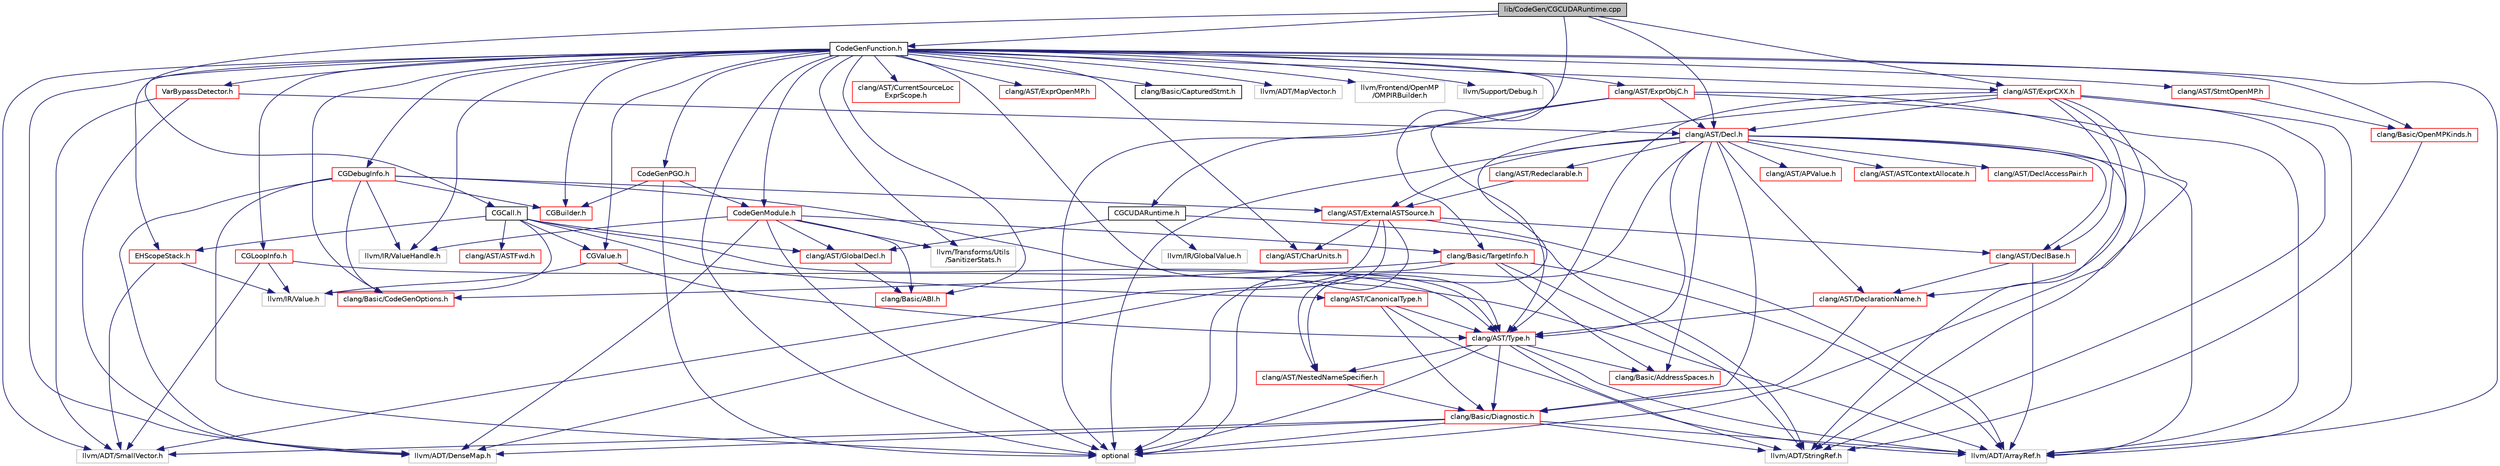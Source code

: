 digraph "lib/CodeGen/CGCUDARuntime.cpp"
{
 // LATEX_PDF_SIZE
  bgcolor="transparent";
  edge [fontname="Helvetica",fontsize="10",labelfontname="Helvetica",labelfontsize="10"];
  node [fontname="Helvetica",fontsize="10",shape=record];
  Node1 [label="lib/CodeGen/CGCUDARuntime.cpp",height=0.2,width=0.4,color="black", fillcolor="grey75", style="filled", fontcolor="black",tooltip=" "];
  Node1 -> Node2 [color="midnightblue",fontsize="10",style="solid",fontname="Helvetica"];
  Node2 [label="CGCUDARuntime.h",height=0.2,width=0.4,color="black",URL="$CGCUDARuntime_8h.html",tooltip=" "];
  Node2 -> Node3 [color="midnightblue",fontsize="10",style="solid",fontname="Helvetica"];
  Node3 [label="clang/AST/GlobalDecl.h",height=0.2,width=0.4,color="red",URL="$GlobalDecl_8h.html",tooltip=" "];
  Node3 -> Node180 [color="midnightblue",fontsize="10",style="solid",fontname="Helvetica"];
  Node180 [label="clang/Basic/ABI.h",height=0.2,width=0.4,color="red",URL="$ABI_8h.html",tooltip=" "];
  Node2 -> Node30 [color="midnightblue",fontsize="10",style="solid",fontname="Helvetica"];
  Node30 [label="llvm/ADT/StringRef.h",height=0.2,width=0.4,color="grey75",tooltip=" "];
  Node2 -> Node181 [color="midnightblue",fontsize="10",style="solid",fontname="Helvetica"];
  Node181 [label="llvm/IR/GlobalValue.h",height=0.2,width=0.4,color="grey75",tooltip=" "];
  Node1 -> Node182 [color="midnightblue",fontsize="10",style="solid",fontname="Helvetica"];
  Node182 [label="CGCall.h",height=0.2,width=0.4,color="black",URL="$CGCall_8h.html",tooltip=" "];
  Node182 -> Node183 [color="midnightblue",fontsize="10",style="solid",fontname="Helvetica"];
  Node183 [label="CGValue.h",height=0.2,width=0.4,color="red",URL="$CGValue_8h.html",tooltip=" "];
  Node183 -> Node39 [color="midnightblue",fontsize="10",style="solid",fontname="Helvetica"];
  Node39 [label="clang/AST/Type.h",height=0.2,width=0.4,color="red",URL="$Type_8h.html",tooltip=" "];
  Node39 -> Node44 [color="midnightblue",fontsize="10",style="solid",fontname="Helvetica"];
  Node44 [label="clang/AST/NestedNameSpecifier.h",height=0.2,width=0.4,color="red",URL="$NestedNameSpecifier_8h.html",tooltip=" "];
  Node44 -> Node45 [color="midnightblue",fontsize="10",style="solid",fontname="Helvetica"];
  Node45 [label="clang/Basic/Diagnostic.h",height=0.2,width=0.4,color="red",URL="$Basic_2Diagnostic_8h.html",tooltip=" "];
  Node45 -> Node57 [color="midnightblue",fontsize="10",style="solid",fontname="Helvetica"];
  Node57 [label="llvm/ADT/ArrayRef.h",height=0.2,width=0.4,color="grey75",tooltip=" "];
  Node45 -> Node58 [color="midnightblue",fontsize="10",style="solid",fontname="Helvetica"];
  Node58 [label="llvm/ADT/DenseMap.h",height=0.2,width=0.4,color="grey75",tooltip=" "];
  Node45 -> Node14 [color="midnightblue",fontsize="10",style="solid",fontname="Helvetica"];
  Node14 [label="llvm/ADT/SmallVector.h",height=0.2,width=0.4,color="grey75",tooltip=" "];
  Node45 -> Node30 [color="midnightblue",fontsize="10",style="solid",fontname="Helvetica"];
  Node45 -> Node48 [color="midnightblue",fontsize="10",style="solid",fontname="Helvetica"];
  Node48 [label="optional",height=0.2,width=0.4,color="grey75",tooltip=" "];
  Node39 -> Node69 [color="midnightblue",fontsize="10",style="solid",fontname="Helvetica"];
  Node69 [label="clang/Basic/AddressSpaces.h",height=0.2,width=0.4,color="red",URL="$AddressSpaces_8h.html",tooltip=" "];
  Node39 -> Node45 [color="midnightblue",fontsize="10",style="solid",fontname="Helvetica"];
  Node39 -> Node57 [color="midnightblue",fontsize="10",style="solid",fontname="Helvetica"];
  Node39 -> Node30 [color="midnightblue",fontsize="10",style="solid",fontname="Helvetica"];
  Node39 -> Node48 [color="midnightblue",fontsize="10",style="solid",fontname="Helvetica"];
  Node183 -> Node184 [color="midnightblue",fontsize="10",style="solid",fontname="Helvetica"];
  Node184 [label="llvm/IR/Value.h",height=0.2,width=0.4,color="grey75",tooltip=" "];
  Node182 -> Node191 [color="midnightblue",fontsize="10",style="solid",fontname="Helvetica"];
  Node191 [label="EHScopeStack.h",height=0.2,width=0.4,color="red",URL="$EHScopeStack_8h.html",tooltip=" "];
  Node191 -> Node14 [color="midnightblue",fontsize="10",style="solid",fontname="Helvetica"];
  Node191 -> Node184 [color="midnightblue",fontsize="10",style="solid",fontname="Helvetica"];
  Node182 -> Node5 [color="midnightblue",fontsize="10",style="solid",fontname="Helvetica"];
  Node5 [label="clang/AST/ASTFwd.h",height=0.2,width=0.4,color="red",URL="$ASTFwd_8h.html",tooltip=" "];
  Node182 -> Node157 [color="midnightblue",fontsize="10",style="solid",fontname="Helvetica"];
  Node157 [label="clang/AST/CanonicalType.h",height=0.2,width=0.4,color="red",URL="$CanonicalType_8h.html",tooltip=" "];
  Node157 -> Node39 [color="midnightblue",fontsize="10",style="solid",fontname="Helvetica"];
  Node157 -> Node45 [color="midnightblue",fontsize="10",style="solid",fontname="Helvetica"];
  Node157 -> Node57 [color="midnightblue",fontsize="10",style="solid",fontname="Helvetica"];
  Node182 -> Node3 [color="midnightblue",fontsize="10",style="solid",fontname="Helvetica"];
  Node182 -> Node39 [color="midnightblue",fontsize="10",style="solid",fontname="Helvetica"];
  Node182 -> Node184 [color="midnightblue",fontsize="10",style="solid",fontname="Helvetica"];
  Node1 -> Node194 [color="midnightblue",fontsize="10",style="solid",fontname="Helvetica"];
  Node194 [label="CodeGenFunction.h",height=0.2,width=0.4,color="black",URL="$CodeGenFunction_8h.html",tooltip=" "];
  Node194 -> Node195 [color="midnightblue",fontsize="10",style="solid",fontname="Helvetica"];
  Node195 [label="CGBuilder.h",height=0.2,width=0.4,color="red",URL="$CGBuilder_8h.html",tooltip=" "];
  Node194 -> Node200 [color="midnightblue",fontsize="10",style="solid",fontname="Helvetica"];
  Node200 [label="CGDebugInfo.h",height=0.2,width=0.4,color="red",URL="$CGDebugInfo_8h.html",tooltip=" "];
  Node200 -> Node195 [color="midnightblue",fontsize="10",style="solid",fontname="Helvetica"];
  Node200 -> Node98 [color="midnightblue",fontsize="10",style="solid",fontname="Helvetica"];
  Node98 [label="clang/AST/ExternalASTSource.h",height=0.2,width=0.4,color="red",URL="$ExternalASTSource_8h.html",tooltip=" "];
  Node98 -> Node99 [color="midnightblue",fontsize="10",style="solid",fontname="Helvetica"];
  Node99 [label="clang/AST/CharUnits.h",height=0.2,width=0.4,color="red",URL="$CharUnits_8h.html",tooltip=" "];
  Node98 -> Node35 [color="midnightblue",fontsize="10",style="solid",fontname="Helvetica"];
  Node35 [label="clang/AST/DeclBase.h",height=0.2,width=0.4,color="red",URL="$DeclBase_8h.html",tooltip=" "];
  Node35 -> Node38 [color="midnightblue",fontsize="10",style="solid",fontname="Helvetica"];
  Node38 [label="clang/AST/DeclarationName.h",height=0.2,width=0.4,color="red",URL="$DeclarationName_8h.html",tooltip=" "];
  Node38 -> Node39 [color="midnightblue",fontsize="10",style="solid",fontname="Helvetica"];
  Node38 -> Node45 [color="midnightblue",fontsize="10",style="solid",fontname="Helvetica"];
  Node35 -> Node57 [color="midnightblue",fontsize="10",style="solid",fontname="Helvetica"];
  Node98 -> Node57 [color="midnightblue",fontsize="10",style="solid",fontname="Helvetica"];
  Node98 -> Node58 [color="midnightblue",fontsize="10",style="solid",fontname="Helvetica"];
  Node98 -> Node14 [color="midnightblue",fontsize="10",style="solid",fontname="Helvetica"];
  Node98 -> Node48 [color="midnightblue",fontsize="10",style="solid",fontname="Helvetica"];
  Node200 -> Node39 [color="midnightblue",fontsize="10",style="solid",fontname="Helvetica"];
  Node200 -> Node166 [color="midnightblue",fontsize="10",style="solid",fontname="Helvetica"];
  Node166 [label="clang/Basic/CodeGenOptions.h",height=0.2,width=0.4,color="red",URL="$CodeGenOptions_8h.html",tooltip=" "];
  Node200 -> Node58 [color="midnightblue",fontsize="10",style="solid",fontname="Helvetica"];
  Node200 -> Node215 [color="midnightblue",fontsize="10",style="solid",fontname="Helvetica"];
  Node215 [label="llvm/IR/ValueHandle.h",height=0.2,width=0.4,color="grey75",tooltip=" "];
  Node200 -> Node48 [color="midnightblue",fontsize="10",style="solid",fontname="Helvetica"];
  Node194 -> Node216 [color="midnightblue",fontsize="10",style="solid",fontname="Helvetica"];
  Node216 [label="CGLoopInfo.h",height=0.2,width=0.4,color="red",URL="$CGLoopInfo_8h.html",tooltip=" "];
  Node216 -> Node57 [color="midnightblue",fontsize="10",style="solid",fontname="Helvetica"];
  Node216 -> Node14 [color="midnightblue",fontsize="10",style="solid",fontname="Helvetica"];
  Node216 -> Node184 [color="midnightblue",fontsize="10",style="solid",fontname="Helvetica"];
  Node194 -> Node183 [color="midnightblue",fontsize="10",style="solid",fontname="Helvetica"];
  Node194 -> Node218 [color="midnightblue",fontsize="10",style="solid",fontname="Helvetica"];
  Node218 [label="CodeGenModule.h",height=0.2,width=0.4,color="red",URL="$CodeGenModule_8h.html",tooltip=" "];
  Node218 -> Node3 [color="midnightblue",fontsize="10",style="solid",fontname="Helvetica"];
  Node218 -> Node180 [color="midnightblue",fontsize="10",style="solid",fontname="Helvetica"];
  Node218 -> Node233 [color="midnightblue",fontsize="10",style="solid",fontname="Helvetica"];
  Node233 [label="clang/Basic/TargetInfo.h",height=0.2,width=0.4,color="red",URL="$include_2clang_2Basic_2TargetInfo_8h.html",tooltip=" "];
  Node233 -> Node69 [color="midnightblue",fontsize="10",style="solid",fontname="Helvetica"];
  Node233 -> Node166 [color="midnightblue",fontsize="10",style="solid",fontname="Helvetica"];
  Node233 -> Node57 [color="midnightblue",fontsize="10",style="solid",fontname="Helvetica"];
  Node233 -> Node30 [color="midnightblue",fontsize="10",style="solid",fontname="Helvetica"];
  Node233 -> Node48 [color="midnightblue",fontsize="10",style="solid",fontname="Helvetica"];
  Node218 -> Node58 [color="midnightblue",fontsize="10",style="solid",fontname="Helvetica"];
  Node218 -> Node215 [color="midnightblue",fontsize="10",style="solid",fontname="Helvetica"];
  Node218 -> Node244 [color="midnightblue",fontsize="10",style="solid",fontname="Helvetica"];
  Node244 [label="llvm/Transforms/Utils\l/SanitizerStats.h",height=0.2,width=0.4,color="grey75",tooltip=" "];
  Node218 -> Node48 [color="midnightblue",fontsize="10",style="solid",fontname="Helvetica"];
  Node194 -> Node245 [color="midnightblue",fontsize="10",style="solid",fontname="Helvetica"];
  Node245 [label="CodeGenPGO.h",height=0.2,width=0.4,color="red",URL="$CodeGenPGO_8h.html",tooltip=" "];
  Node245 -> Node195 [color="midnightblue",fontsize="10",style="solid",fontname="Helvetica"];
  Node245 -> Node218 [color="midnightblue",fontsize="10",style="solid",fontname="Helvetica"];
  Node245 -> Node48 [color="midnightblue",fontsize="10",style="solid",fontname="Helvetica"];
  Node194 -> Node191 [color="midnightblue",fontsize="10",style="solid",fontname="Helvetica"];
  Node194 -> Node247 [color="midnightblue",fontsize="10",style="solid",fontname="Helvetica"];
  Node247 [label="VarBypassDetector.h",height=0.2,width=0.4,color="red",URL="$VarBypassDetector_8h.html",tooltip=" "];
  Node247 -> Node18 [color="midnightblue",fontsize="10",style="solid",fontname="Helvetica"];
  Node18 [label="clang/AST/Decl.h",height=0.2,width=0.4,color="red",URL="$Decl_8h.html",tooltip=" "];
  Node18 -> Node19 [color="midnightblue",fontsize="10",style="solid",fontname="Helvetica"];
  Node19 [label="clang/AST/APValue.h",height=0.2,width=0.4,color="red",URL="$APValue_8h.html",tooltip=" "];
  Node18 -> Node27 [color="midnightblue",fontsize="10",style="solid",fontname="Helvetica"];
  Node27 [label="clang/AST/ASTContextAllocate.h",height=0.2,width=0.4,color="red",URL="$ASTContextAllocate_8h.html",tooltip=" "];
  Node18 -> Node28 [color="midnightblue",fontsize="10",style="solid",fontname="Helvetica"];
  Node28 [label="clang/AST/DeclAccessPair.h",height=0.2,width=0.4,color="red",URL="$DeclAccessPair_8h.html",tooltip=" "];
  Node18 -> Node35 [color="midnightblue",fontsize="10",style="solid",fontname="Helvetica"];
  Node18 -> Node38 [color="midnightblue",fontsize="10",style="solid",fontname="Helvetica"];
  Node18 -> Node98 [color="midnightblue",fontsize="10",style="solid",fontname="Helvetica"];
  Node18 -> Node44 [color="midnightblue",fontsize="10",style="solid",fontname="Helvetica"];
  Node18 -> Node102 [color="midnightblue",fontsize="10",style="solid",fontname="Helvetica"];
  Node102 [label="clang/AST/Redeclarable.h",height=0.2,width=0.4,color="red",URL="$Redeclarable_8h.html",tooltip=" "];
  Node102 -> Node98 [color="midnightblue",fontsize="10",style="solid",fontname="Helvetica"];
  Node18 -> Node39 [color="midnightblue",fontsize="10",style="solid",fontname="Helvetica"];
  Node18 -> Node69 [color="midnightblue",fontsize="10",style="solid",fontname="Helvetica"];
  Node18 -> Node45 [color="midnightblue",fontsize="10",style="solid",fontname="Helvetica"];
  Node18 -> Node57 [color="midnightblue",fontsize="10",style="solid",fontname="Helvetica"];
  Node18 -> Node30 [color="midnightblue",fontsize="10",style="solid",fontname="Helvetica"];
  Node18 -> Node48 [color="midnightblue",fontsize="10",style="solid",fontname="Helvetica"];
  Node247 -> Node58 [color="midnightblue",fontsize="10",style="solid",fontname="Helvetica"];
  Node247 -> Node14 [color="midnightblue",fontsize="10",style="solid",fontname="Helvetica"];
  Node194 -> Node99 [color="midnightblue",fontsize="10",style="solid",fontname="Helvetica"];
  Node194 -> Node248 [color="midnightblue",fontsize="10",style="solid",fontname="Helvetica"];
  Node248 [label="clang/AST/CurrentSourceLoc\lExprScope.h",height=0.2,width=0.4,color="red",URL="$CurrentSourceLocExprScope_8h.html",tooltip=" "];
  Node194 -> Node249 [color="midnightblue",fontsize="10",style="solid",fontname="Helvetica"];
  Node249 [label="clang/AST/ExprCXX.h",height=0.2,width=0.4,color="red",URL="$ExprCXX_8h.html",tooltip=" "];
  Node249 -> Node18 [color="midnightblue",fontsize="10",style="solid",fontname="Helvetica"];
  Node249 -> Node35 [color="midnightblue",fontsize="10",style="solid",fontname="Helvetica"];
  Node249 -> Node38 [color="midnightblue",fontsize="10",style="solid",fontname="Helvetica"];
  Node249 -> Node44 [color="midnightblue",fontsize="10",style="solid",fontname="Helvetica"];
  Node249 -> Node39 [color="midnightblue",fontsize="10",style="solid",fontname="Helvetica"];
  Node249 -> Node57 [color="midnightblue",fontsize="10",style="solid",fontname="Helvetica"];
  Node249 -> Node30 [color="midnightblue",fontsize="10",style="solid",fontname="Helvetica"];
  Node249 -> Node48 [color="midnightblue",fontsize="10",style="solid",fontname="Helvetica"];
  Node194 -> Node252 [color="midnightblue",fontsize="10",style="solid",fontname="Helvetica"];
  Node252 [label="clang/AST/ExprObjC.h",height=0.2,width=0.4,color="red",URL="$ExprObjC_8h.html",tooltip=" "];
  Node252 -> Node18 [color="midnightblue",fontsize="10",style="solid",fontname="Helvetica"];
  Node252 -> Node39 [color="midnightblue",fontsize="10",style="solid",fontname="Helvetica"];
  Node252 -> Node57 [color="midnightblue",fontsize="10",style="solid",fontname="Helvetica"];
  Node252 -> Node30 [color="midnightblue",fontsize="10",style="solid",fontname="Helvetica"];
  Node252 -> Node48 [color="midnightblue",fontsize="10",style="solid",fontname="Helvetica"];
  Node194 -> Node253 [color="midnightblue",fontsize="10",style="solid",fontname="Helvetica"];
  Node253 [label="clang/AST/ExprOpenMP.h",height=0.2,width=0.4,color="red",URL="$ExprOpenMP_8h.html",tooltip=" "];
  Node194 -> Node254 [color="midnightblue",fontsize="10",style="solid",fontname="Helvetica"];
  Node254 [label="clang/AST/StmtOpenMP.h",height=0.2,width=0.4,color="red",URL="$StmtOpenMP_8h.html",tooltip=" "];
  Node254 -> Node121 [color="midnightblue",fontsize="10",style="solid",fontname="Helvetica"];
  Node121 [label="clang/Basic/OpenMPKinds.h",height=0.2,width=0.4,color="red",URL="$OpenMPKinds_8h.html",tooltip=" "];
  Node121 -> Node30 [color="midnightblue",fontsize="10",style="solid",fontname="Helvetica"];
  Node194 -> Node39 [color="midnightblue",fontsize="10",style="solid",fontname="Helvetica"];
  Node194 -> Node180 [color="midnightblue",fontsize="10",style="solid",fontname="Helvetica"];
  Node194 -> Node137 [color="midnightblue",fontsize="10",style="solid",fontname="Helvetica"];
  Node137 [label="clang/Basic/CapturedStmt.h",height=0.2,width=0.4,color="black",URL="$CapturedStmt_8h.html",tooltip=" "];
  Node194 -> Node166 [color="midnightblue",fontsize="10",style="solid",fontname="Helvetica"];
  Node194 -> Node121 [color="midnightblue",fontsize="10",style="solid",fontname="Helvetica"];
  Node194 -> Node233 [color="midnightblue",fontsize="10",style="solid",fontname="Helvetica"];
  Node194 -> Node57 [color="midnightblue",fontsize="10",style="solid",fontname="Helvetica"];
  Node194 -> Node58 [color="midnightblue",fontsize="10",style="solid",fontname="Helvetica"];
  Node194 -> Node154 [color="midnightblue",fontsize="10",style="solid",fontname="Helvetica"];
  Node154 [label="llvm/ADT/MapVector.h",height=0.2,width=0.4,color="grey75",tooltip=" "];
  Node194 -> Node14 [color="midnightblue",fontsize="10",style="solid",fontname="Helvetica"];
  Node194 -> Node255 [color="midnightblue",fontsize="10",style="solid",fontname="Helvetica"];
  Node255 [label="llvm/Frontend/OpenMP\l/OMPIRBuilder.h",height=0.2,width=0.4,color="grey75",tooltip=" "];
  Node194 -> Node215 [color="midnightblue",fontsize="10",style="solid",fontname="Helvetica"];
  Node194 -> Node256 [color="midnightblue",fontsize="10",style="solid",fontname="Helvetica"];
  Node256 [label="llvm/Support/Debug.h",height=0.2,width=0.4,color="grey75",tooltip=" "];
  Node194 -> Node244 [color="midnightblue",fontsize="10",style="solid",fontname="Helvetica"];
  Node194 -> Node48 [color="midnightblue",fontsize="10",style="solid",fontname="Helvetica"];
  Node1 -> Node18 [color="midnightblue",fontsize="10",style="solid",fontname="Helvetica"];
  Node1 -> Node249 [color="midnightblue",fontsize="10",style="solid",fontname="Helvetica"];
}
